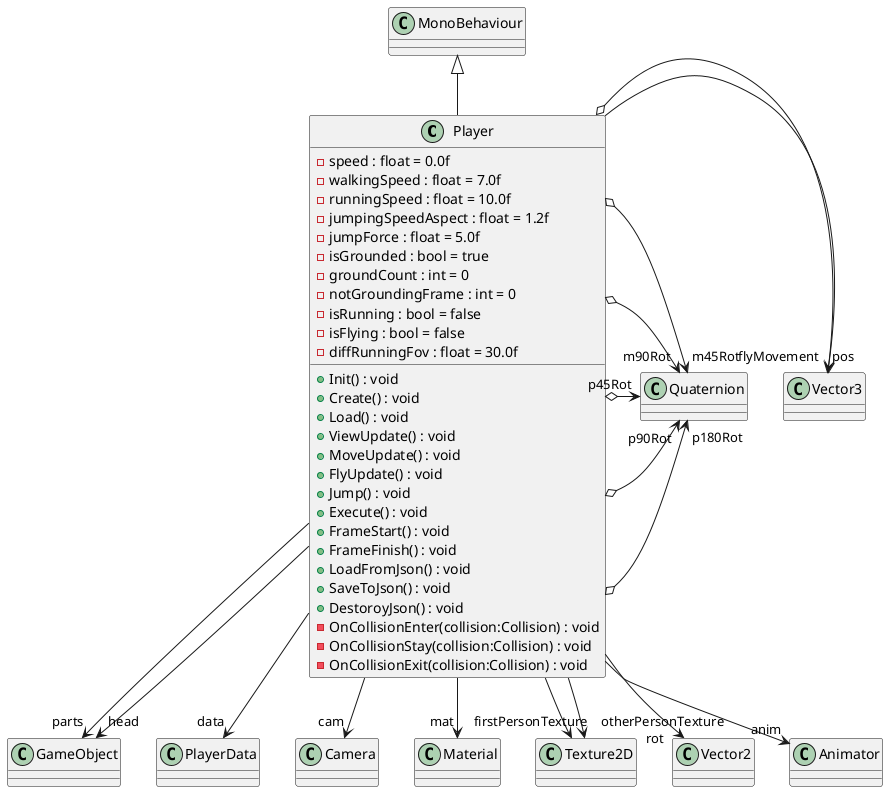 @startuml
class Player {
    - speed : float = 0.0f
    - walkingSpeed : float = 7.0f
    - runningSpeed : float = 10.0f
    - jumpingSpeedAspect : float = 1.2f
    - jumpForce : float = 5.0f
    - isGrounded : bool = true
    - groundCount : int = 0
    - notGroundingFrame : int = 0
    - isRunning : bool = false
    - isFlying : bool = false
    - diffRunningFov : float = 30.0f
    + Init() : void
    + Create() : void
    + Load() : void
    + ViewUpdate() : void
    + MoveUpdate() : void
    + FlyUpdate() : void
    + Jump() : void
    + Execute() : void
    + FrameStart() : void
    + FrameFinish() : void
    + LoadFromJson() : void
    + SaveToJson() : void
    + DestoroyJson() : void
    - OnCollisionEnter(collision:Collision) : void
    - OnCollisionStay(collision:Collision) : void
    - OnCollisionExit(collision:Collision) : void
}
MonoBehaviour <|-- Player
Player --> "parts" GameObject
Player --> "head" GameObject
Player --> "data" PlayerData
Player --> "cam" Camera
Player --> "mat" Material
Player --> "firstPersonTexture" Texture2D
Player --> "otherPersonTexture" Texture2D
Player --> "rot" Vector2
Player --> "pos" Vector3
Player o-> "flyMovement" Vector3
Player o-> "p180Rot" Quaternion
Player o-> "p90Rot" Quaternion
Player o-> "p45Rot" Quaternion
Player o-> "m90Rot" Quaternion
Player o-> "m45Rot" Quaternion
Player --> "anim" Animator
@enduml
